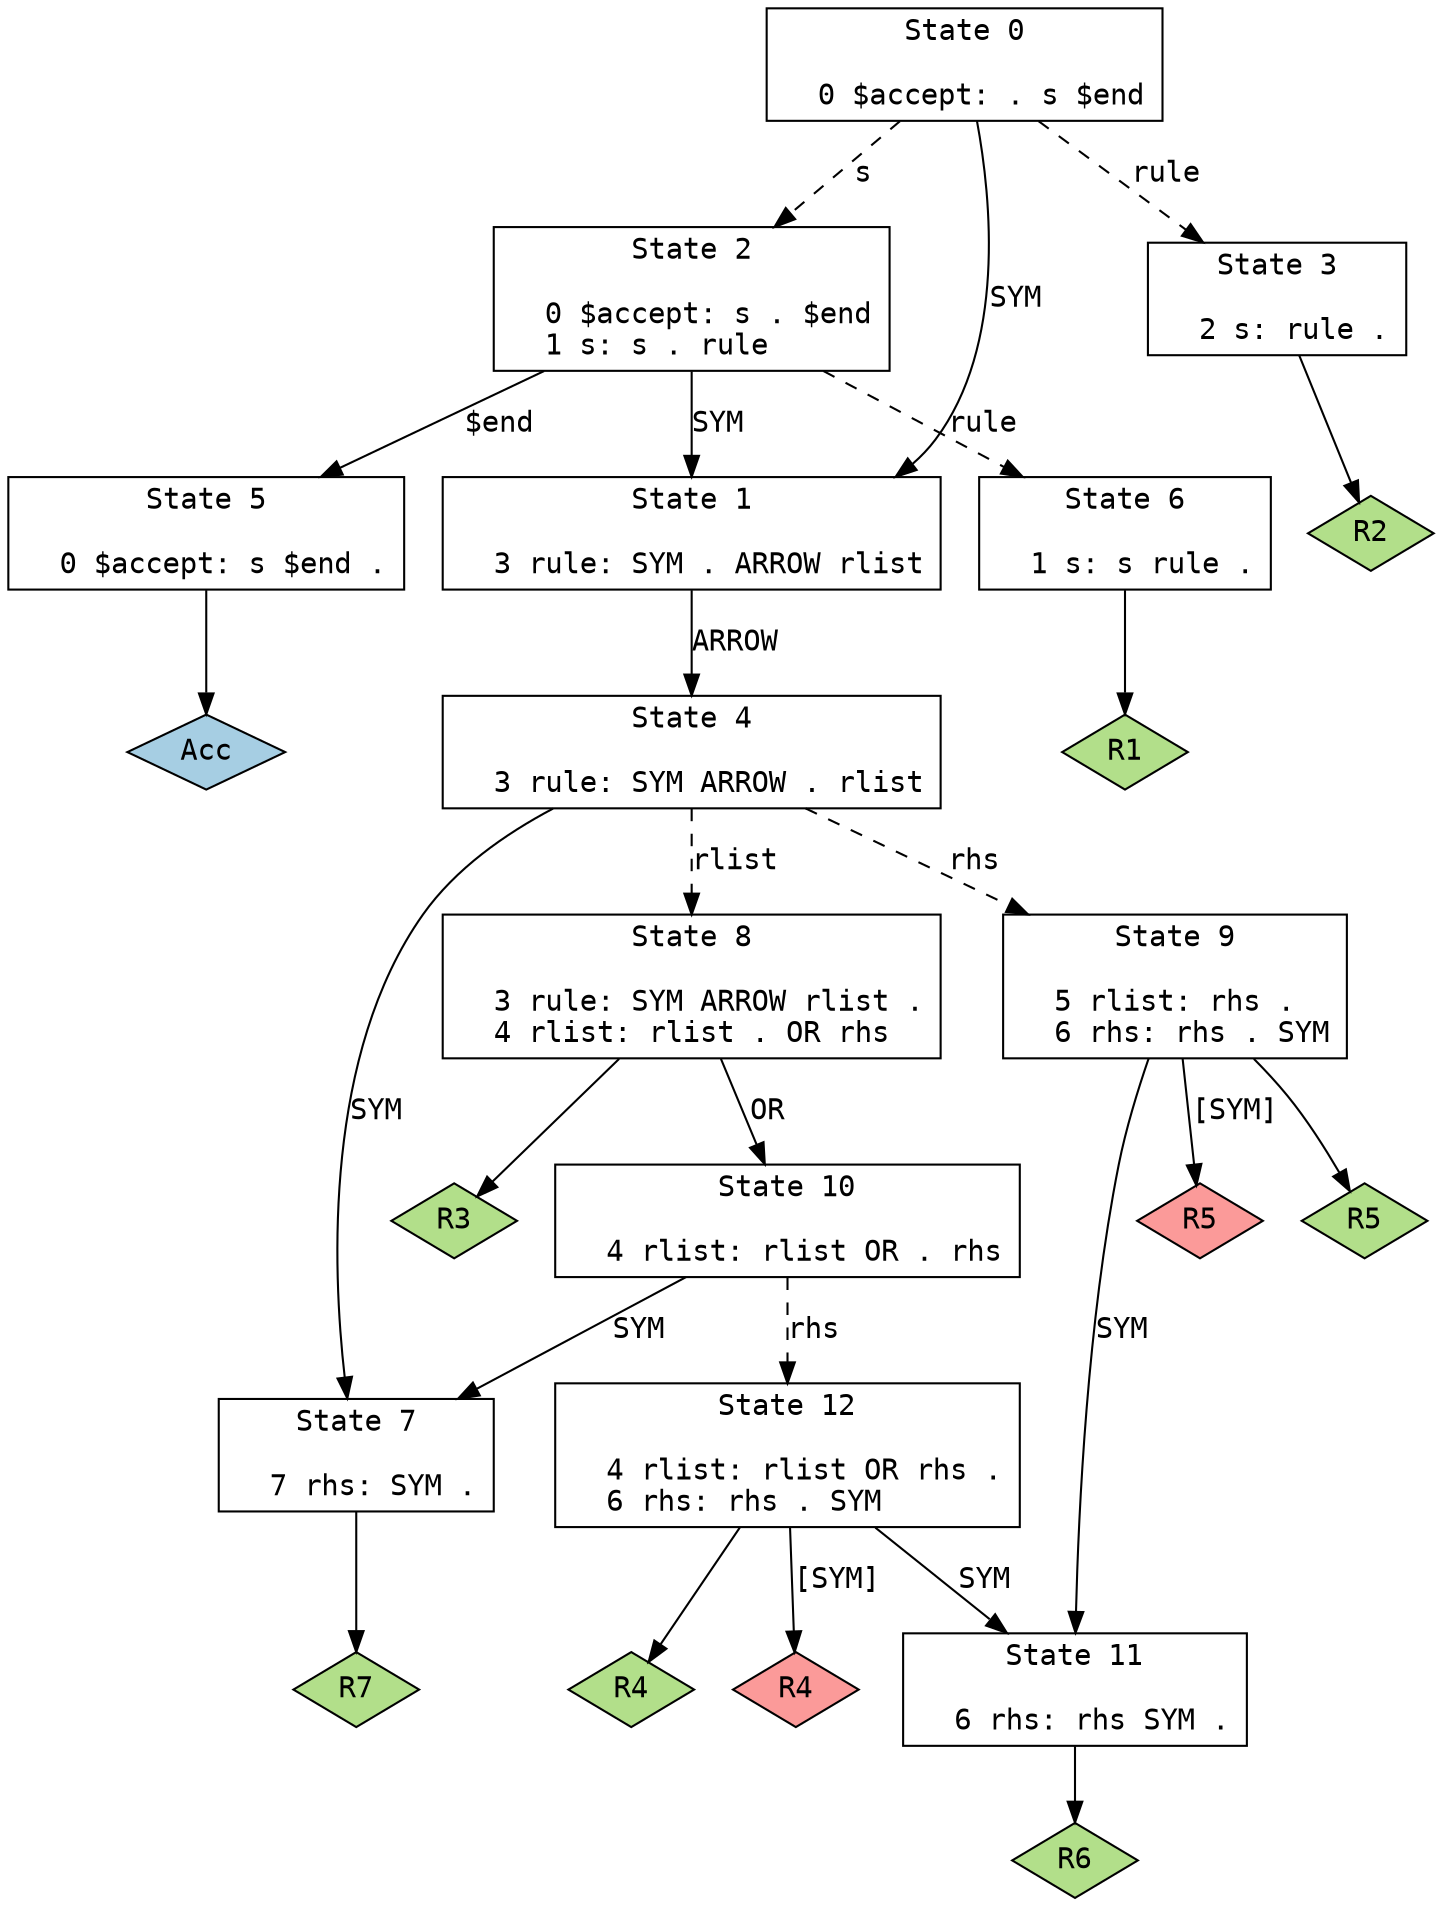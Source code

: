 // Generated by GNU Bison 3.0.4.
// Report bugs to <bug-bison@gnu.org>.
// Home page: <http://www.gnu.org/software/bison/>.

digraph "ex1.ypp"
{
  node [fontname = courier, shape = box, colorscheme = paired6]
  edge [fontname = courier]

  0 [label="State 0\n\l  0 $accept: . s $end\l"]
  0 -> 1 [style=solid label="SYM"]
  0 -> 2 [style=dashed label="s"]
  0 -> 3 [style=dashed label="rule"]
  1 [label="State 1\n\l  3 rule: SYM . ARROW rlist\l"]
  1 -> 4 [style=solid label="ARROW"]
  2 [label="State 2\n\l  0 $accept: s . $end\l  1 s: s . rule\l"]
  2 -> 5 [style=solid label="$end"]
  2 -> 1 [style=solid label="SYM"]
  2 -> 6 [style=dashed label="rule"]
  3 [label="State 3\n\l  2 s: rule .\l"]
  3 -> "3R2" [style=solid]
 "3R2" [label="R2", fillcolor=3, shape=diamond, style=filled]
  4 [label="State 4\n\l  3 rule: SYM ARROW . rlist\l"]
  4 -> 7 [style=solid label="SYM"]
  4 -> 8 [style=dashed label="rlist"]
  4 -> 9 [style=dashed label="rhs"]
  5 [label="State 5\n\l  0 $accept: s $end .\l"]
  5 -> "5R0" [style=solid]
 "5R0" [label="Acc", fillcolor=1, shape=diamond, style=filled]
  6 [label="State 6\n\l  1 s: s rule .\l"]
  6 -> "6R1" [style=solid]
 "6R1" [label="R1", fillcolor=3, shape=diamond, style=filled]
  7 [label="State 7\n\l  7 rhs: SYM .\l"]
  7 -> "7R7" [style=solid]
 "7R7" [label="R7", fillcolor=3, shape=diamond, style=filled]
  8 [label="State 8\n\l  3 rule: SYM ARROW rlist .\l  4 rlist: rlist . OR rhs\l"]
  8 -> 10 [style=solid label="OR"]
  8 -> "8R3" [style=solid]
 "8R3" [label="R3", fillcolor=3, shape=diamond, style=filled]
  9 [label="State 9\n\l  5 rlist: rhs .\l  6 rhs: rhs . SYM\l"]
  9 -> 11 [style=solid label="SYM"]
  9 -> "9R5d" [label="[SYM]", style=solid]
 "9R5d" [label="R5", fillcolor=5, shape=diamond, style=filled]
  9 -> "9R5" [style=solid]
 "9R5" [label="R5", fillcolor=3, shape=diamond, style=filled]
  10 [label="State 10\n\l  4 rlist: rlist OR . rhs\l"]
  10 -> 7 [style=solid label="SYM"]
  10 -> 12 [style=dashed label="rhs"]
  11 [label="State 11\n\l  6 rhs: rhs SYM .\l"]
  11 -> "11R6" [style=solid]
 "11R6" [label="R6", fillcolor=3, shape=diamond, style=filled]
  12 [label="State 12\n\l  4 rlist: rlist OR rhs .\l  6 rhs: rhs . SYM\l"]
  12 -> 11 [style=solid label="SYM"]
  12 -> "12R4d" [label="[SYM]", style=solid]
 "12R4d" [label="R4", fillcolor=5, shape=diamond, style=filled]
  12 -> "12R4" [style=solid]
 "12R4" [label="R4", fillcolor=3, shape=diamond, style=filled]
}
